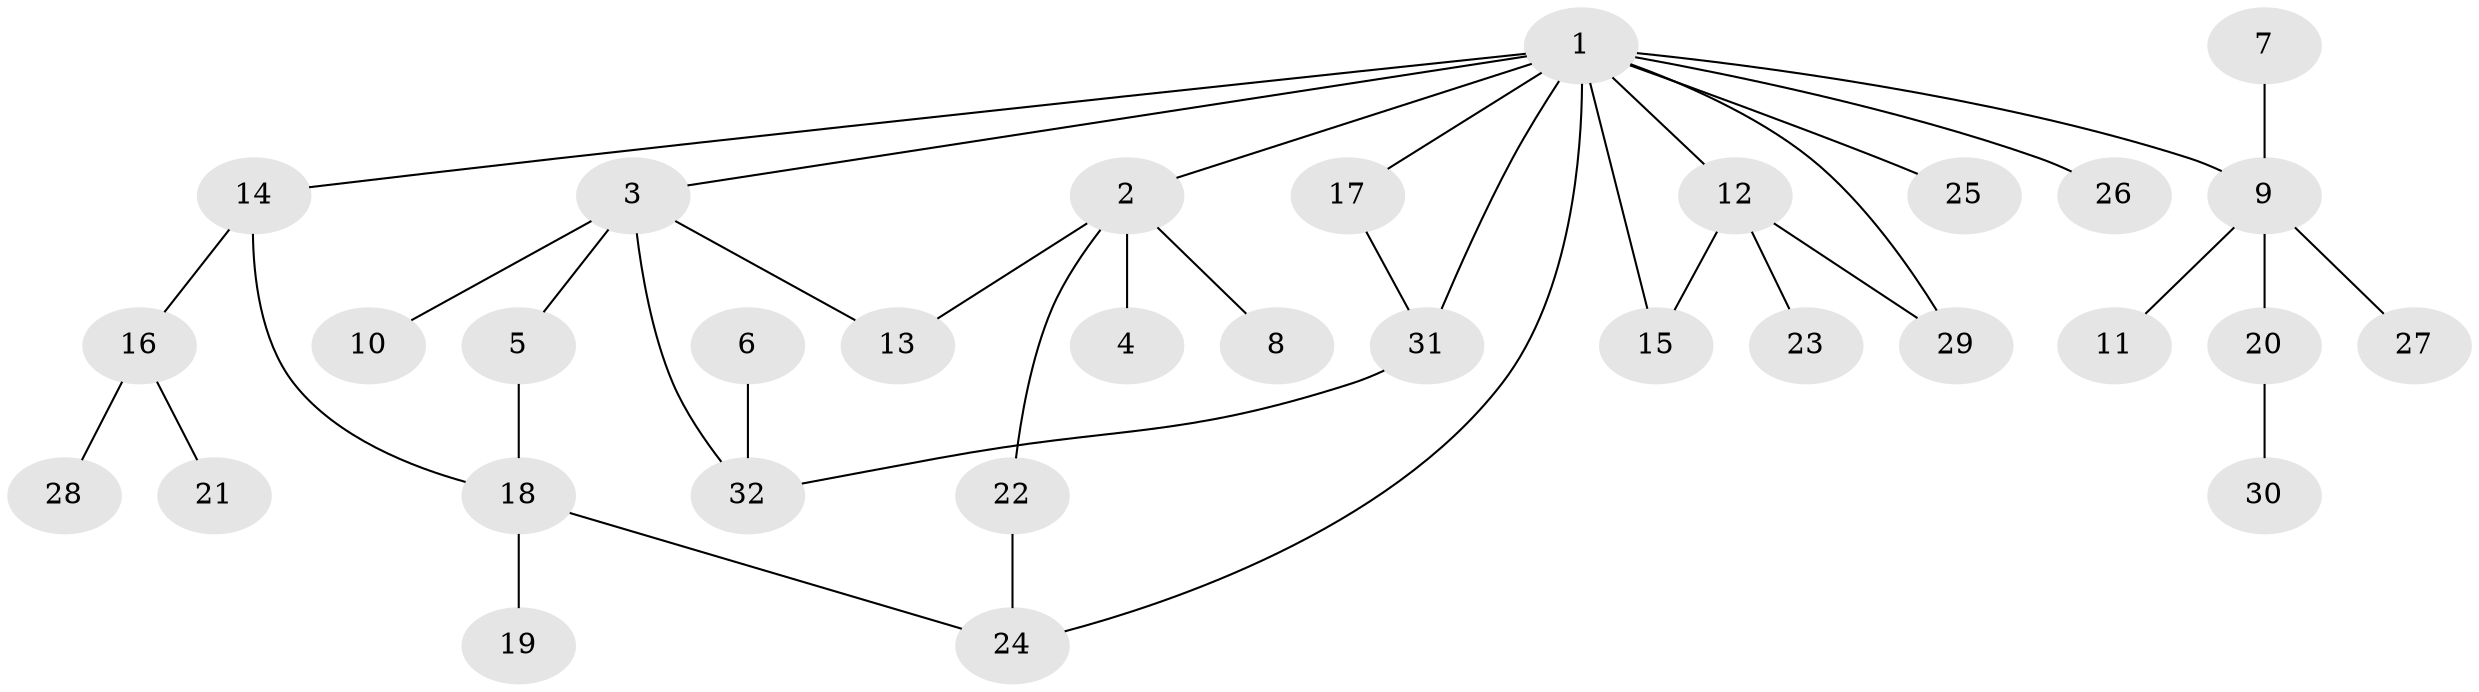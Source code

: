 // original degree distribution, {8: 0.015625, 4: 0.171875, 3: 0.09375, 2: 0.296875, 1: 0.390625, 6: 0.015625, 5: 0.015625}
// Generated by graph-tools (version 1.1) at 2025/49/03/09/25 03:49:22]
// undirected, 32 vertices, 39 edges
graph export_dot {
graph [start="1"]
  node [color=gray90,style=filled];
  1;
  2;
  3;
  4;
  5;
  6;
  7;
  8;
  9;
  10;
  11;
  12;
  13;
  14;
  15;
  16;
  17;
  18;
  19;
  20;
  21;
  22;
  23;
  24;
  25;
  26;
  27;
  28;
  29;
  30;
  31;
  32;
  1 -- 2 [weight=1.0];
  1 -- 3 [weight=1.0];
  1 -- 9 [weight=1.0];
  1 -- 12 [weight=1.0];
  1 -- 14 [weight=1.0];
  1 -- 15 [weight=1.0];
  1 -- 17 [weight=1.0];
  1 -- 24 [weight=1.0];
  1 -- 25 [weight=1.0];
  1 -- 26 [weight=1.0];
  1 -- 29 [weight=1.0];
  1 -- 31 [weight=1.0];
  2 -- 4 [weight=1.0];
  2 -- 8 [weight=1.0];
  2 -- 13 [weight=1.0];
  2 -- 22 [weight=1.0];
  3 -- 5 [weight=1.0];
  3 -- 10 [weight=1.0];
  3 -- 13 [weight=1.0];
  3 -- 32 [weight=1.0];
  5 -- 18 [weight=1.0];
  6 -- 32 [weight=1.0];
  7 -- 9 [weight=1.0];
  9 -- 11 [weight=1.0];
  9 -- 20 [weight=1.0];
  9 -- 27 [weight=1.0];
  12 -- 15 [weight=1.0];
  12 -- 23 [weight=1.0];
  12 -- 29 [weight=1.0];
  14 -- 16 [weight=1.0];
  14 -- 18 [weight=1.0];
  16 -- 21 [weight=1.0];
  16 -- 28 [weight=1.0];
  17 -- 31 [weight=1.0];
  18 -- 19 [weight=1.0];
  18 -- 24 [weight=1.0];
  20 -- 30 [weight=1.0];
  22 -- 24 [weight=1.0];
  31 -- 32 [weight=1.0];
}
